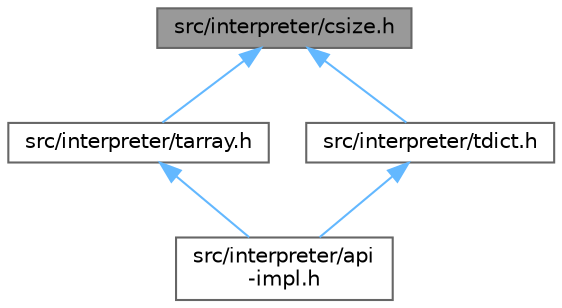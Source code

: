 digraph "src/interpreter/csize.h"
{
 // LATEX_PDF_SIZE
  bgcolor="transparent";
  edge [fontname=Helvetica,fontsize=10,labelfontname=Helvetica,labelfontsize=10];
  node [fontname=Helvetica,fontsize=10,shape=box,height=0.2,width=0.4];
  Node1 [id="Node000001",label="src/interpreter/csize.h",height=0.2,width=0.4,color="gray40", fillcolor="grey60", style="filled", fontcolor="black",tooltip="Size caching utility."];
  Node1 -> Node2 [id="edge1_Node000001_Node000002",dir="back",color="steelblue1",style="solid",tooltip=" "];
  Node2 [id="Node000002",label="src/interpreter/tarray.h",height=0.2,width=0.4,color="grey40", fillcolor="white", style="filled",URL="$tarray_8h.html",tooltip="Declares the Array structure used for dynamic, indexed storage in the virtual machine."];
  Node2 -> Node3 [id="edge2_Node000002_Node000003",dir="back",color="steelblue1",style="solid",tooltip=" "];
  Node3 [id="Node000003",label="src/interpreter/api\l-impl.h",height=0.2,width=0.4,color="grey40", fillcolor="white", style="filled",URL="$api-impl_8h.html",tooltip="Internal interpreter API implementation."];
  Node1 -> Node4 [id="edge3_Node000001_Node000004",dir="back",color="steelblue1",style="solid",tooltip=" "];
  Node4 [id="Node000004",label="src/interpreter/tdict.h",height=0.2,width=0.4,color="grey40", fillcolor="white", style="filled",URL="$tdict_8h.html",tooltip="Declares the Dict structure used for key-value mapping in the via VM."];
  Node4 -> Node3 [id="edge4_Node000004_Node000003",dir="back",color="steelblue1",style="solid",tooltip=" "];
}
